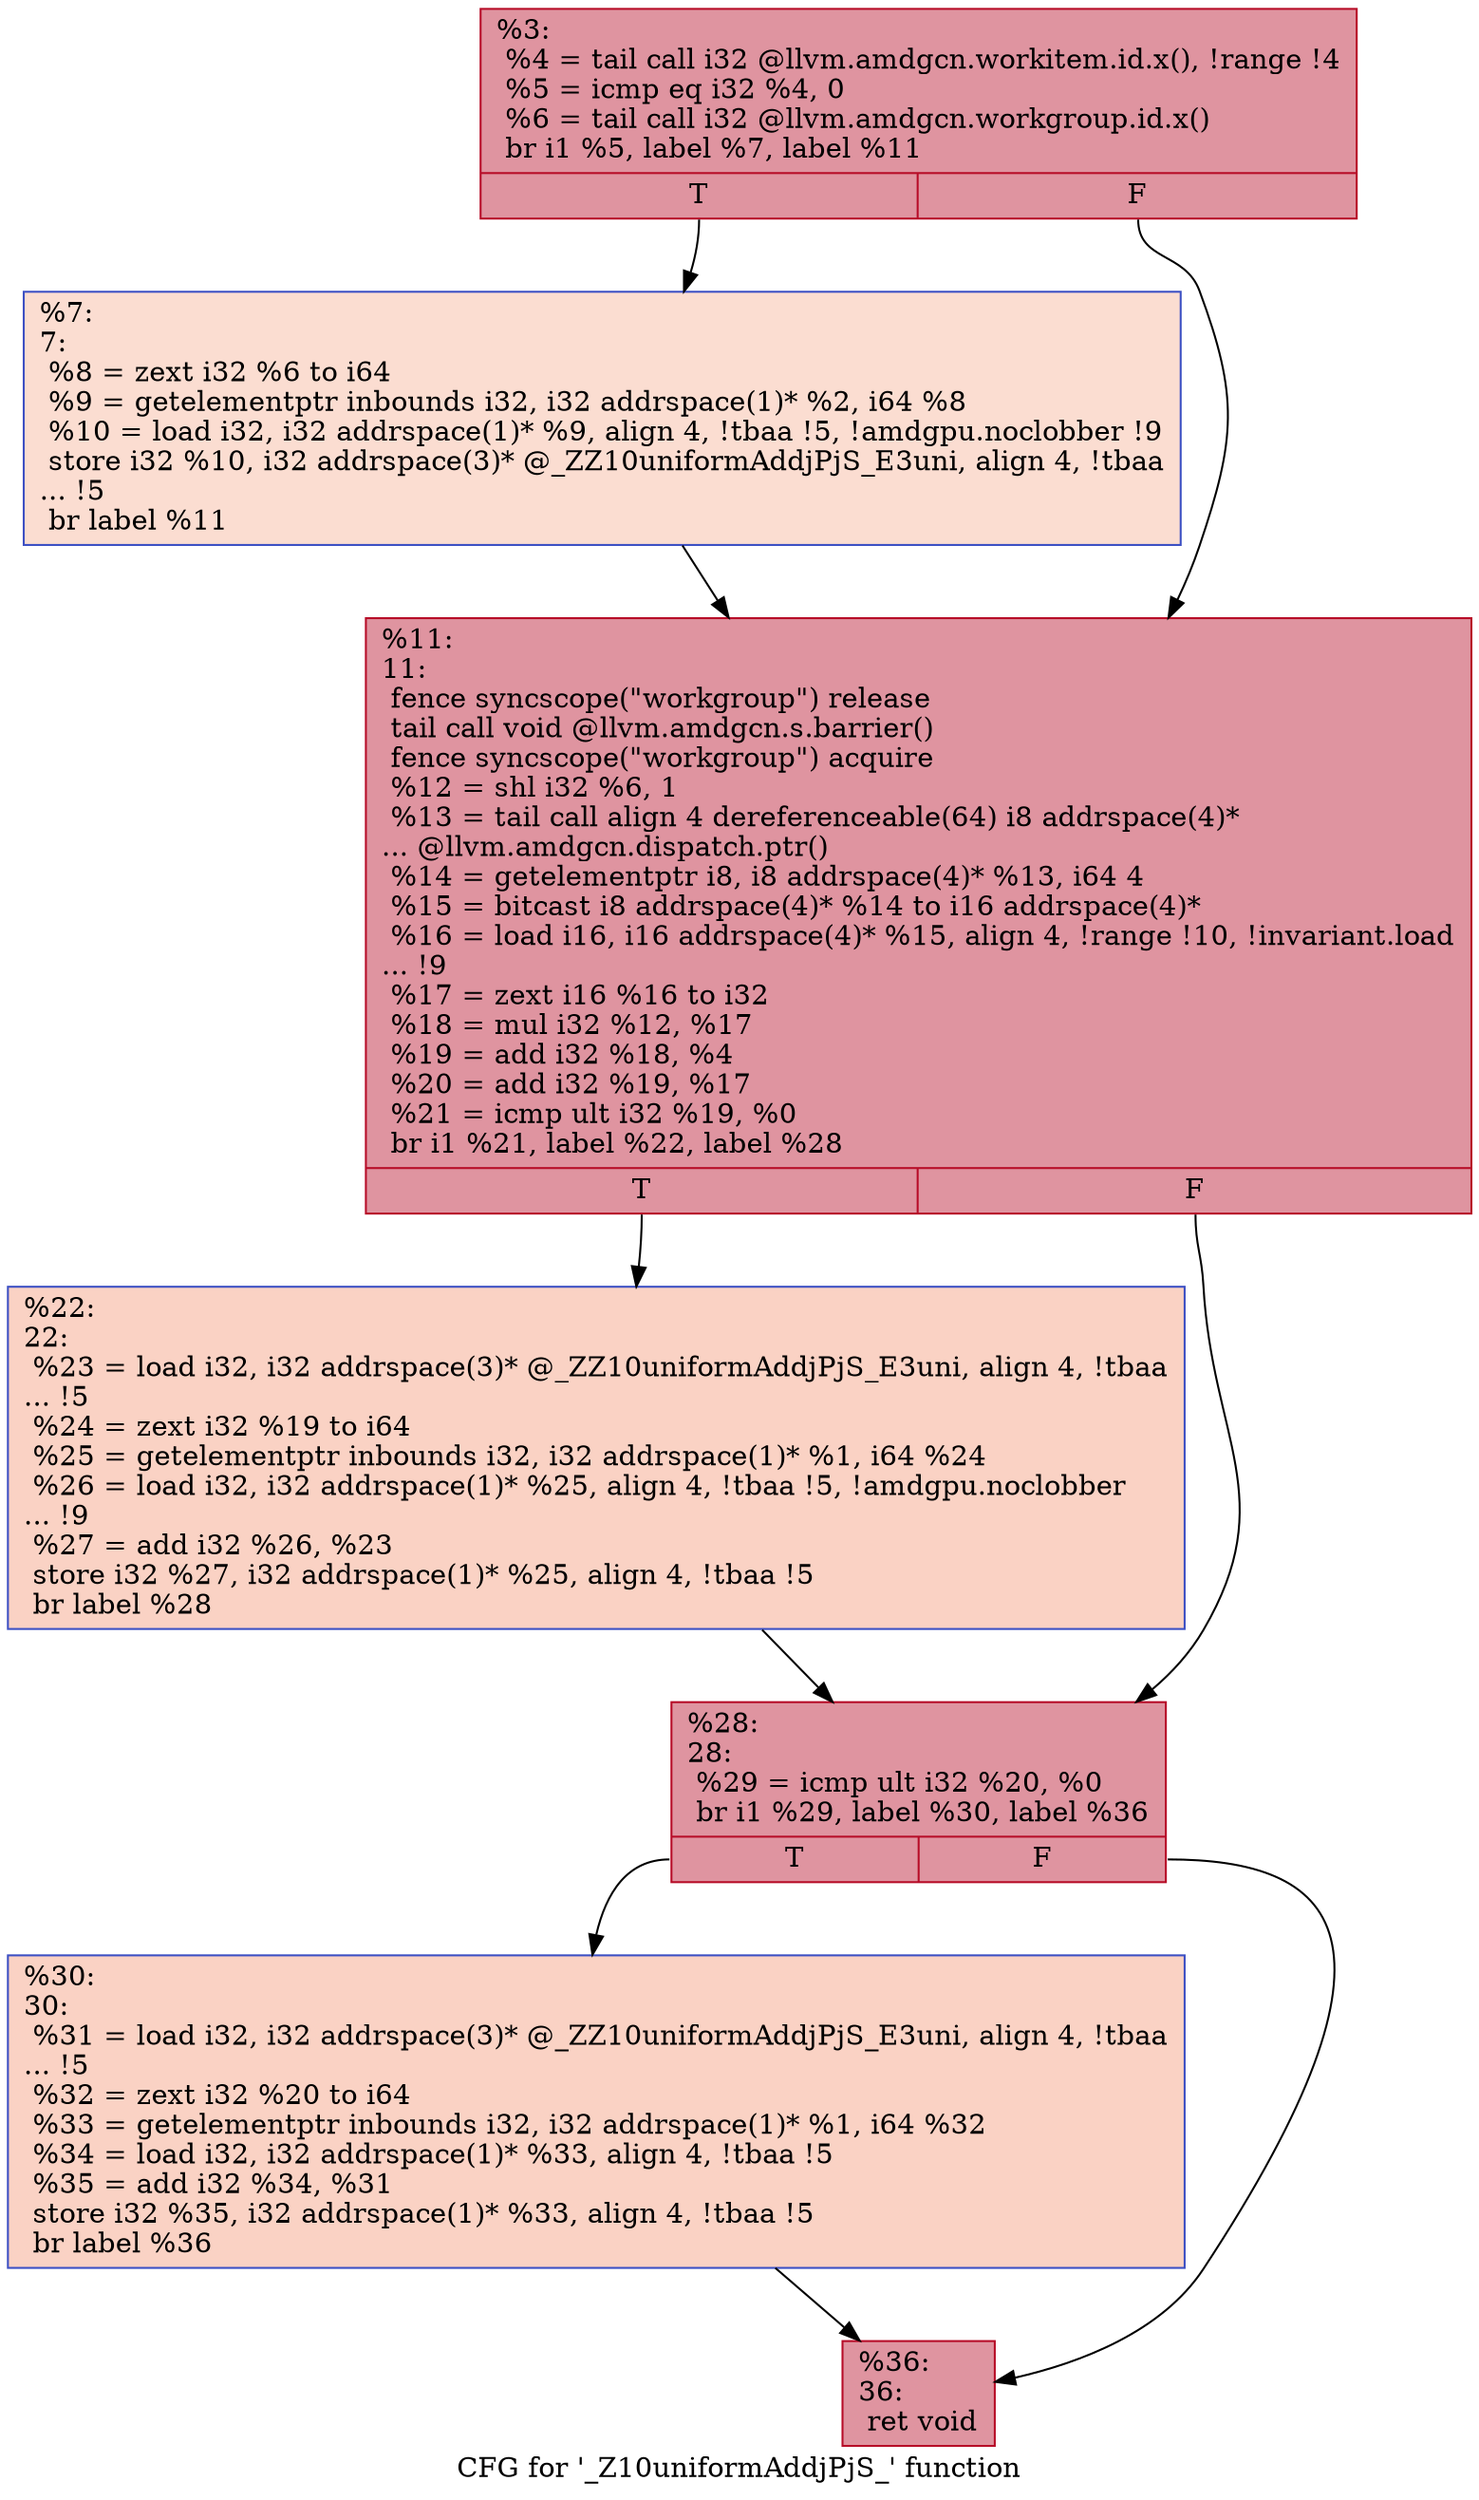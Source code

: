 digraph "CFG for '_Z10uniformAddjPjS_' function" {
	label="CFG for '_Z10uniformAddjPjS_' function";

	Node0x64d8a70 [shape=record,color="#b70d28ff", style=filled, fillcolor="#b70d2870",label="{%3:\l  %4 = tail call i32 @llvm.amdgcn.workitem.id.x(), !range !4\l  %5 = icmp eq i32 %4, 0\l  %6 = tail call i32 @llvm.amdgcn.workgroup.id.x()\l  br i1 %5, label %7, label %11\l|{<s0>T|<s1>F}}"];
	Node0x64d8a70:s0 -> Node0x64da0d0;
	Node0x64d8a70:s1 -> Node0x64da160;
	Node0x64da0d0 [shape=record,color="#3d50c3ff", style=filled, fillcolor="#f7b39670",label="{%7:\l7:                                                \l  %8 = zext i32 %6 to i64\l  %9 = getelementptr inbounds i32, i32 addrspace(1)* %2, i64 %8\l  %10 = load i32, i32 addrspace(1)* %9, align 4, !tbaa !5, !amdgpu.noclobber !9\l  store i32 %10, i32 addrspace(3)* @_ZZ10uniformAddjPjS_E3uni, align 4, !tbaa\l... !5\l  br label %11\l}"];
	Node0x64da0d0 -> Node0x64da160;
	Node0x64da160 [shape=record,color="#b70d28ff", style=filled, fillcolor="#b70d2870",label="{%11:\l11:                                               \l  fence syncscope(\"workgroup\") release\l  tail call void @llvm.amdgcn.s.barrier()\l  fence syncscope(\"workgroup\") acquire\l  %12 = shl i32 %6, 1\l  %13 = tail call align 4 dereferenceable(64) i8 addrspace(4)*\l... @llvm.amdgcn.dispatch.ptr()\l  %14 = getelementptr i8, i8 addrspace(4)* %13, i64 4\l  %15 = bitcast i8 addrspace(4)* %14 to i16 addrspace(4)*\l  %16 = load i16, i16 addrspace(4)* %15, align 4, !range !10, !invariant.load\l... !9\l  %17 = zext i16 %16 to i32\l  %18 = mul i32 %12, %17\l  %19 = add i32 %18, %4\l  %20 = add i32 %19, %17\l  %21 = icmp ult i32 %19, %0\l  br i1 %21, label %22, label %28\l|{<s0>T|<s1>F}}"];
	Node0x64da160:s0 -> Node0x64dc0c0;
	Node0x64da160:s1 -> Node0x64dc150;
	Node0x64dc0c0 [shape=record,color="#3d50c3ff", style=filled, fillcolor="#f4987a70",label="{%22:\l22:                                               \l  %23 = load i32, i32 addrspace(3)* @_ZZ10uniformAddjPjS_E3uni, align 4, !tbaa\l... !5\l  %24 = zext i32 %19 to i64\l  %25 = getelementptr inbounds i32, i32 addrspace(1)* %1, i64 %24\l  %26 = load i32, i32 addrspace(1)* %25, align 4, !tbaa !5, !amdgpu.noclobber\l... !9\l  %27 = add i32 %26, %23\l  store i32 %27, i32 addrspace(1)* %25, align 4, !tbaa !5\l  br label %28\l}"];
	Node0x64dc0c0 -> Node0x64dc150;
	Node0x64dc150 [shape=record,color="#b70d28ff", style=filled, fillcolor="#b70d2870",label="{%28:\l28:                                               \l  %29 = icmp ult i32 %20, %0\l  br i1 %29, label %30, label %36\l|{<s0>T|<s1>F}}"];
	Node0x64dc150:s0 -> Node0x64dc6e0;
	Node0x64dc150:s1 -> Node0x64dc730;
	Node0x64dc6e0 [shape=record,color="#3d50c3ff", style=filled, fillcolor="#f4987a70",label="{%30:\l30:                                               \l  %31 = load i32, i32 addrspace(3)* @_ZZ10uniformAddjPjS_E3uni, align 4, !tbaa\l... !5\l  %32 = zext i32 %20 to i64\l  %33 = getelementptr inbounds i32, i32 addrspace(1)* %1, i64 %32\l  %34 = load i32, i32 addrspace(1)* %33, align 4, !tbaa !5\l  %35 = add i32 %34, %31\l  store i32 %35, i32 addrspace(1)* %33, align 4, !tbaa !5\l  br label %36\l}"];
	Node0x64dc6e0 -> Node0x64dc730;
	Node0x64dc730 [shape=record,color="#b70d28ff", style=filled, fillcolor="#b70d2870",label="{%36:\l36:                                               \l  ret void\l}"];
}
